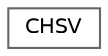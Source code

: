 digraph "Graphical Class Hierarchy"
{
 // LATEX_PDF_SIZE
  bgcolor="transparent";
  edge [fontname=Helvetica,fontsize=10,labelfontname=Helvetica,labelfontsize=10];
  node [fontname=Helvetica,fontsize=10,shape=box,height=0.2,width=0.4];
  rankdir="LR";
  Node0 [id="Node000000",label="CHSV",height=0.2,width=0.4,color="grey40", fillcolor="white", style="filled",URL="$db/d87/group___pixel_types.html#dc/d53/struct_c_h_s_v",tooltip="Representation of an HSV pixel (hue, saturation, value (aka brightness))."];
}
